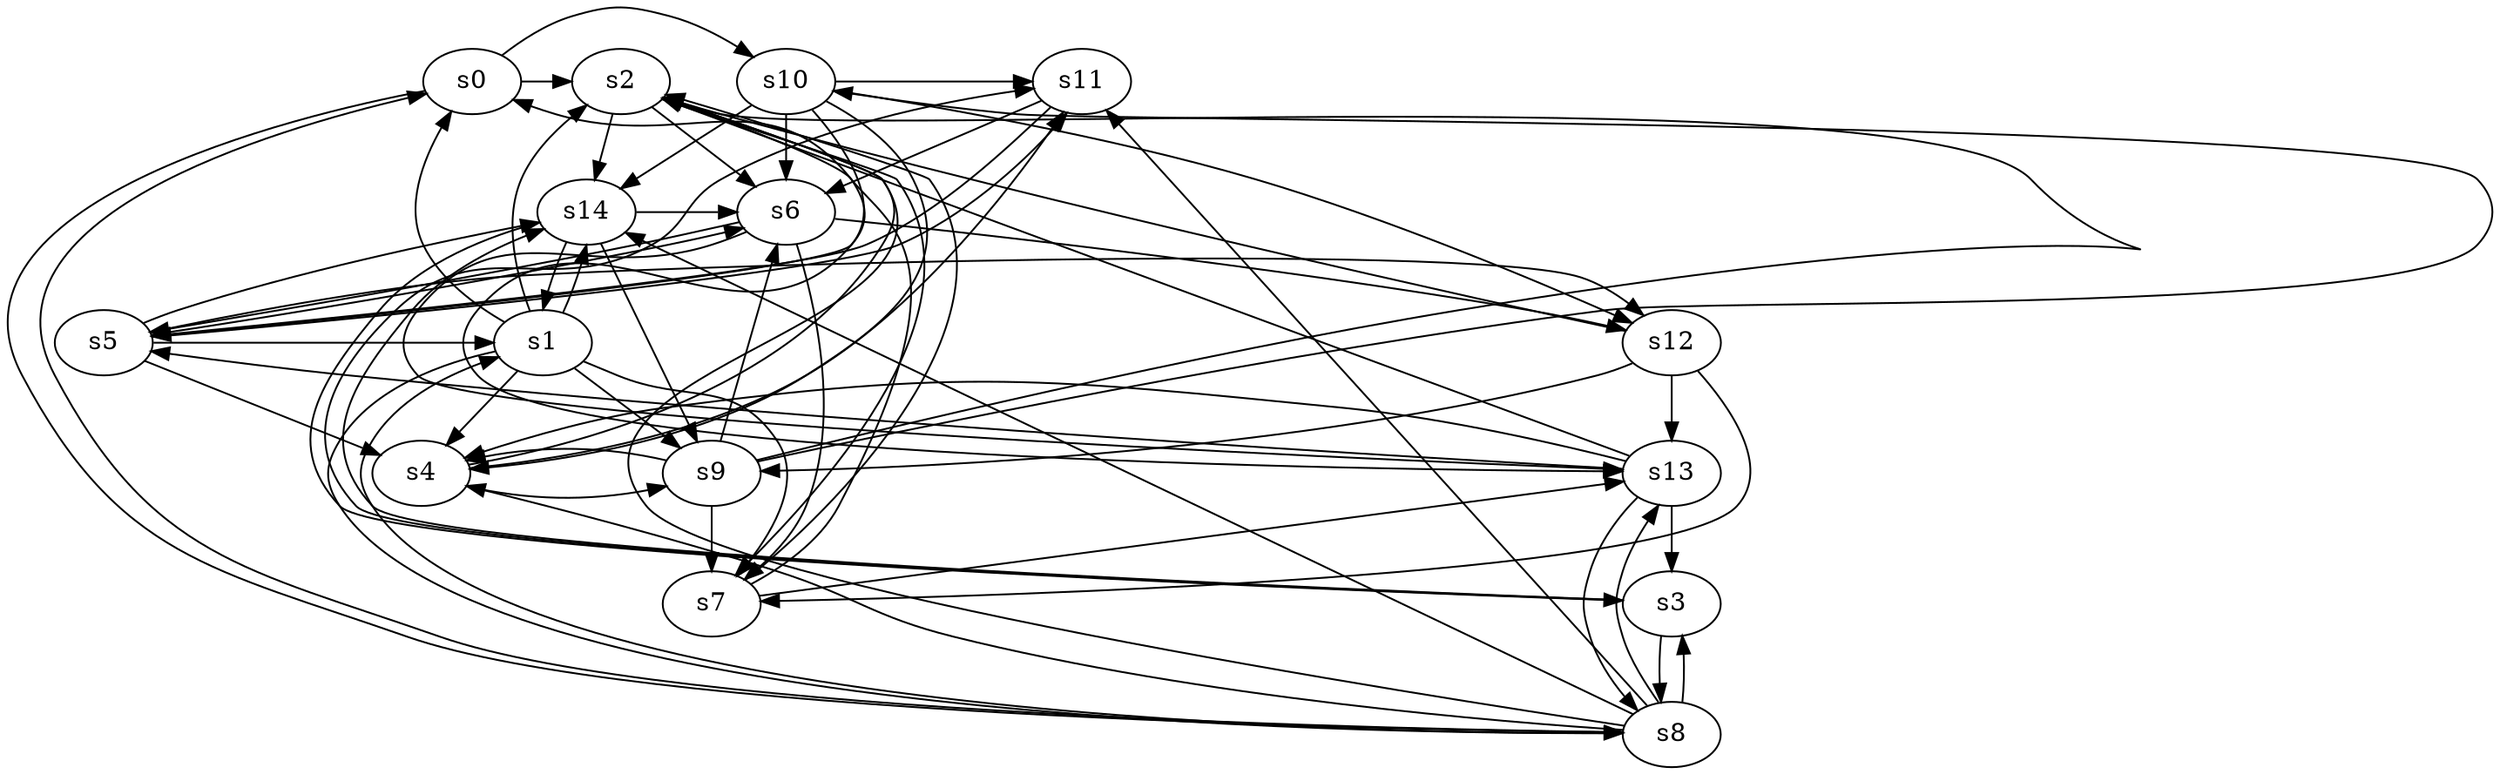digraph game_0874_complex_15 {
    s0 [name="s0", player=1];
    s1 [name="s1", player=1];
    s2 [name="s2", player=1];
    s3 [name="s3", player=0];
    s4 [name="s4", player=0];
    s5 [name="s5", player=0];
    s6 [name="s6", player=0];
    s7 [name="s7", player=0];
    s8 [name="s8", player=0];
    s9 [name="s9", player=1, target=1];
    s10 [name="s10", player=0];
    s11 [name="s11", player=1, target=1];
    s12 [name="s12", player=1];
    s13 [name="s13", player=0, target=1];
    s14 [name="s14", player=1, target=1];

    s0 -> s2 [constraint="time % 4 == 3"];
    s0 -> s8 [constraint="!(time % 4 == 0)"];
    s0 -> s10 [constraint="!(time % 2 == 0)"];
    s1 -> s0 [constraint="time % 3 == 0 && time % 5 == 4"];
    s1 -> s2 [constraint="!(time % 3 == 2)"];
    s1 -> s4;
    s1 -> s7 [constraint="!(time % 2 == 1)"];
    s1 -> s8 [constraint="time % 5 == 2"];
    s1 -> s9;
    s1 -> s14 [constraint="time % 7 == 6"];
    s2 -> s5 [constraint="time % 3 == 2 && time % 4 == 1"];
    s2 -> s6;
    s2 -> s7 [constraint="time == 7 || time == 13 || time == 20 || time == 22"];
    s2 -> s14;
    s3 -> s8;
    s3 -> s11 [constraint="time == 3 || time == 8 || time == 15 || time == 18 || time == 24"];
    s3 -> s14 [constraint="time % 3 == 0 && time % 4 == 0"];
    s4 -> s2 [constraint="time == 3 || time == 11 || time == 12 || time == 19"];
    s4 -> s9 [constraint="time == 10"];
    s4 -> s11 [constraint="time % 4 == 2 || time % 3 == 0"];
    s5 -> s1 [constraint="time % 2 == 1 || time % 5 == 4"];
    s5 -> s4;
    s5 -> s6 [constraint="time % 6 == 5"];
    s5 -> s11 [constraint="time % 2 == 0"];
    s5 -> s12 [constraint="time == 16 || time == 17 || time == 19"];
    s5 -> s14 [constraint="!(time % 4 == 2)"];
    s6 -> s5 [constraint="time == 10"];
    s6 -> s7 [constraint="time == 1 || time == 3 || time == 4 || time == 7 || time == 20"];
    s6 -> s12 [constraint="time % 3 == 0"];
    s6 -> s13 [constraint="time % 6 == 2"];
    s7 -> s0 [constraint="time % 2 == 1 || time % 2 == 1"];
    s7 -> s2 [constraint="time % 5 == 1 || time % 3 == 1"];
    s7 -> s13 [constraint="!(time % 6 == 0)"];
    s8 -> s0 [constraint="time % 5 == 2 || time % 5 == 4"];
    s8 -> s1 [constraint="time % 4 == 2 && time % 3 == 0"];
    s8 -> s2 [constraint="time == 10 || time == 21"];
    s8 -> s3;
    s8 -> s4 [constraint="time == 2 || time == 9 || time == 11 || time == 15 || time == 20"];
    s8 -> s11 [constraint="time % 5 == 1 || time % 4 == 3"];
    s8 -> s13 [constraint="!(time % 5 == 4)"];
    s8 -> s14 [constraint="time % 8 == 1"];
    s9 -> s2 [constraint="time % 4 == 1 || time % 4 == 1"];
    s9 -> s4 [constraint="time % 5 == 4"];
    s9 -> s6 [constraint="time % 5 == 4 || time % 4 == 1"];
    s9 -> s7;
    s9 -> s10 [constraint="time % 3 == 0 || time % 4 == 1"];
    s10 -> s4 [constraint="!(time % 4 == 1)"];
    s10 -> s6;
    s10 -> s11 [constraint="time % 2 == 0 && time % 3 == 2"];
    s10 -> s12 [constraint="time % 4 == 1 || time % 3 == 2"];
    s10 -> s13 [constraint="!(time % 3 == 1)"];
    s10 -> s14 [constraint="time % 2 == 0 || time % 4 == 3"];
    s11 -> s5 [constraint="time % 2 == 1 && time % 3 == 2"];
    s11 -> s6 [constraint="time % 2 == 1"];
    s12 -> s2 [constraint="time % 2 == 0 && time % 5 == 4"];
    s12 -> s7 [constraint="time % 3 == 1 || time % 3 == 1"];
    s12 -> s9;
    s12 -> s13;
    s13 -> s2 [constraint="time % 6 == 5"];
    s13 -> s3;
    s13 -> s4 [constraint="time % 4 == 1"];
    s13 -> s5 [constraint="time % 6 == 4"];
    s13 -> s8 [constraint="time % 2 == 1 && time % 4 == 0"];
    s14 -> s1;
    s14 -> s3 [constraint="!(time % 5 == 4)"];
    s14 -> s6 [constraint="time % 2 == 0 || time % 4 == 1"];
    s14 -> s9;
}
